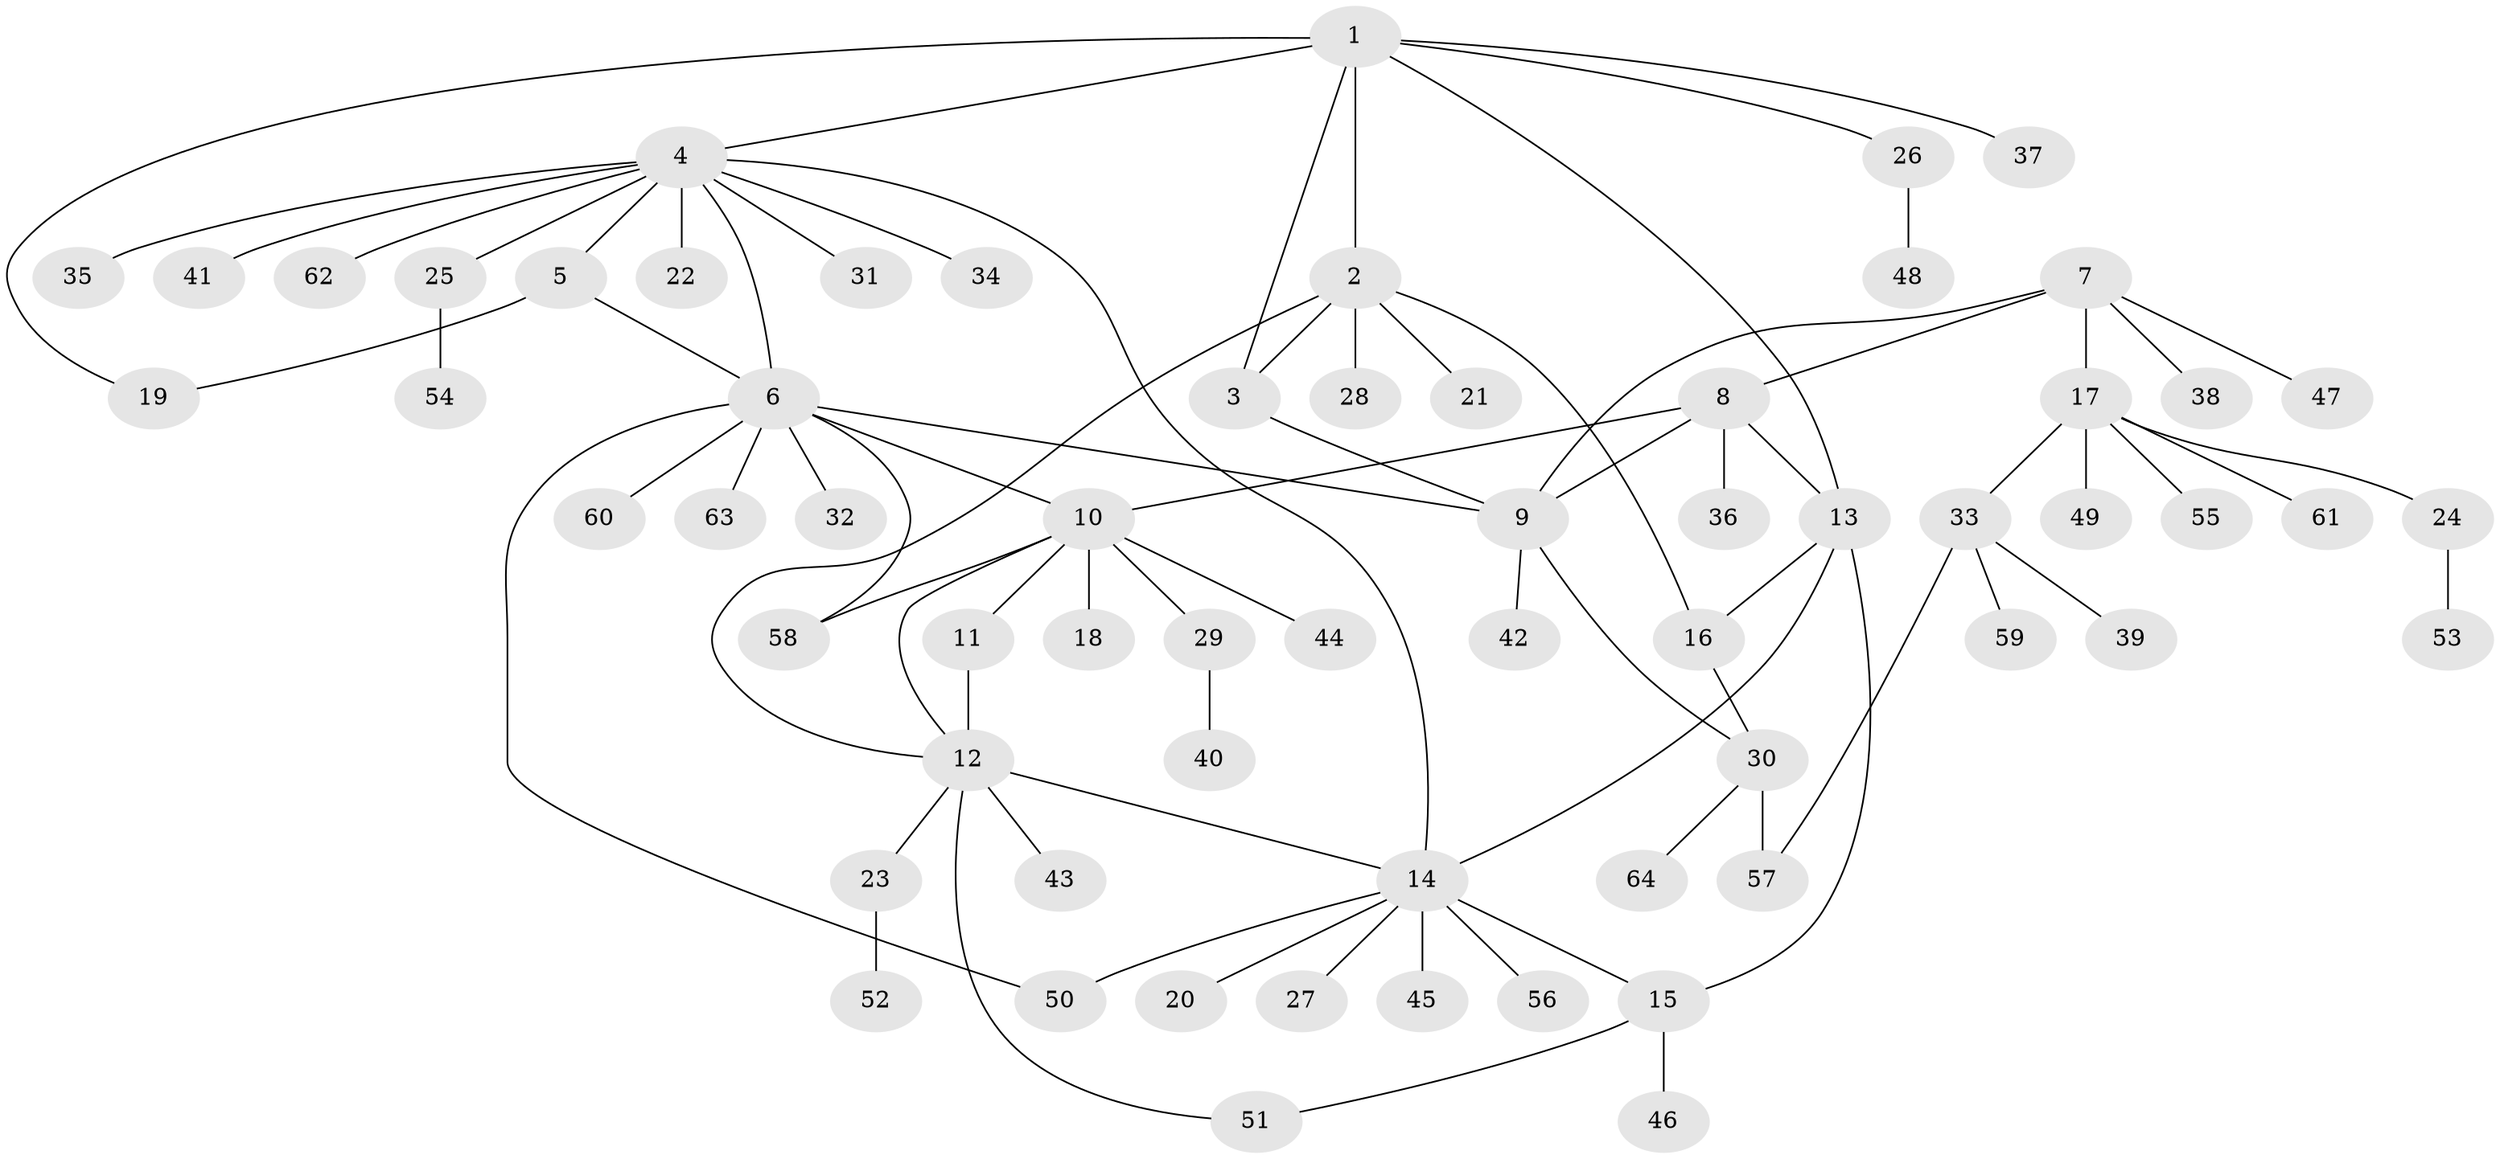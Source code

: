 // Generated by graph-tools (version 1.1) at 2025/02/03/09/25 03:02:33]
// undirected, 64 vertices, 81 edges
graph export_dot {
graph [start="1"]
  node [color=gray90,style=filled];
  1;
  2;
  3;
  4;
  5;
  6;
  7;
  8;
  9;
  10;
  11;
  12;
  13;
  14;
  15;
  16;
  17;
  18;
  19;
  20;
  21;
  22;
  23;
  24;
  25;
  26;
  27;
  28;
  29;
  30;
  31;
  32;
  33;
  34;
  35;
  36;
  37;
  38;
  39;
  40;
  41;
  42;
  43;
  44;
  45;
  46;
  47;
  48;
  49;
  50;
  51;
  52;
  53;
  54;
  55;
  56;
  57;
  58;
  59;
  60;
  61;
  62;
  63;
  64;
  1 -- 2;
  1 -- 3;
  1 -- 4;
  1 -- 13;
  1 -- 19;
  1 -- 26;
  1 -- 37;
  2 -- 3;
  2 -- 12;
  2 -- 16;
  2 -- 21;
  2 -- 28;
  3 -- 9;
  4 -- 5;
  4 -- 6;
  4 -- 14;
  4 -- 22;
  4 -- 25;
  4 -- 31;
  4 -- 34;
  4 -- 35;
  4 -- 41;
  4 -- 62;
  5 -- 6;
  5 -- 19;
  6 -- 9;
  6 -- 10;
  6 -- 32;
  6 -- 50;
  6 -- 58;
  6 -- 60;
  6 -- 63;
  7 -- 8;
  7 -- 9;
  7 -- 17;
  7 -- 38;
  7 -- 47;
  8 -- 9;
  8 -- 10;
  8 -- 13;
  8 -- 36;
  9 -- 30;
  9 -- 42;
  10 -- 11;
  10 -- 12;
  10 -- 18;
  10 -- 29;
  10 -- 44;
  10 -- 58;
  11 -- 12;
  12 -- 14;
  12 -- 23;
  12 -- 43;
  12 -- 51;
  13 -- 14;
  13 -- 15;
  13 -- 16;
  14 -- 15;
  14 -- 20;
  14 -- 27;
  14 -- 45;
  14 -- 50;
  14 -- 56;
  15 -- 46;
  15 -- 51;
  16 -- 30;
  17 -- 24;
  17 -- 33;
  17 -- 49;
  17 -- 55;
  17 -- 61;
  23 -- 52;
  24 -- 53;
  25 -- 54;
  26 -- 48;
  29 -- 40;
  30 -- 57;
  30 -- 64;
  33 -- 39;
  33 -- 57;
  33 -- 59;
}
